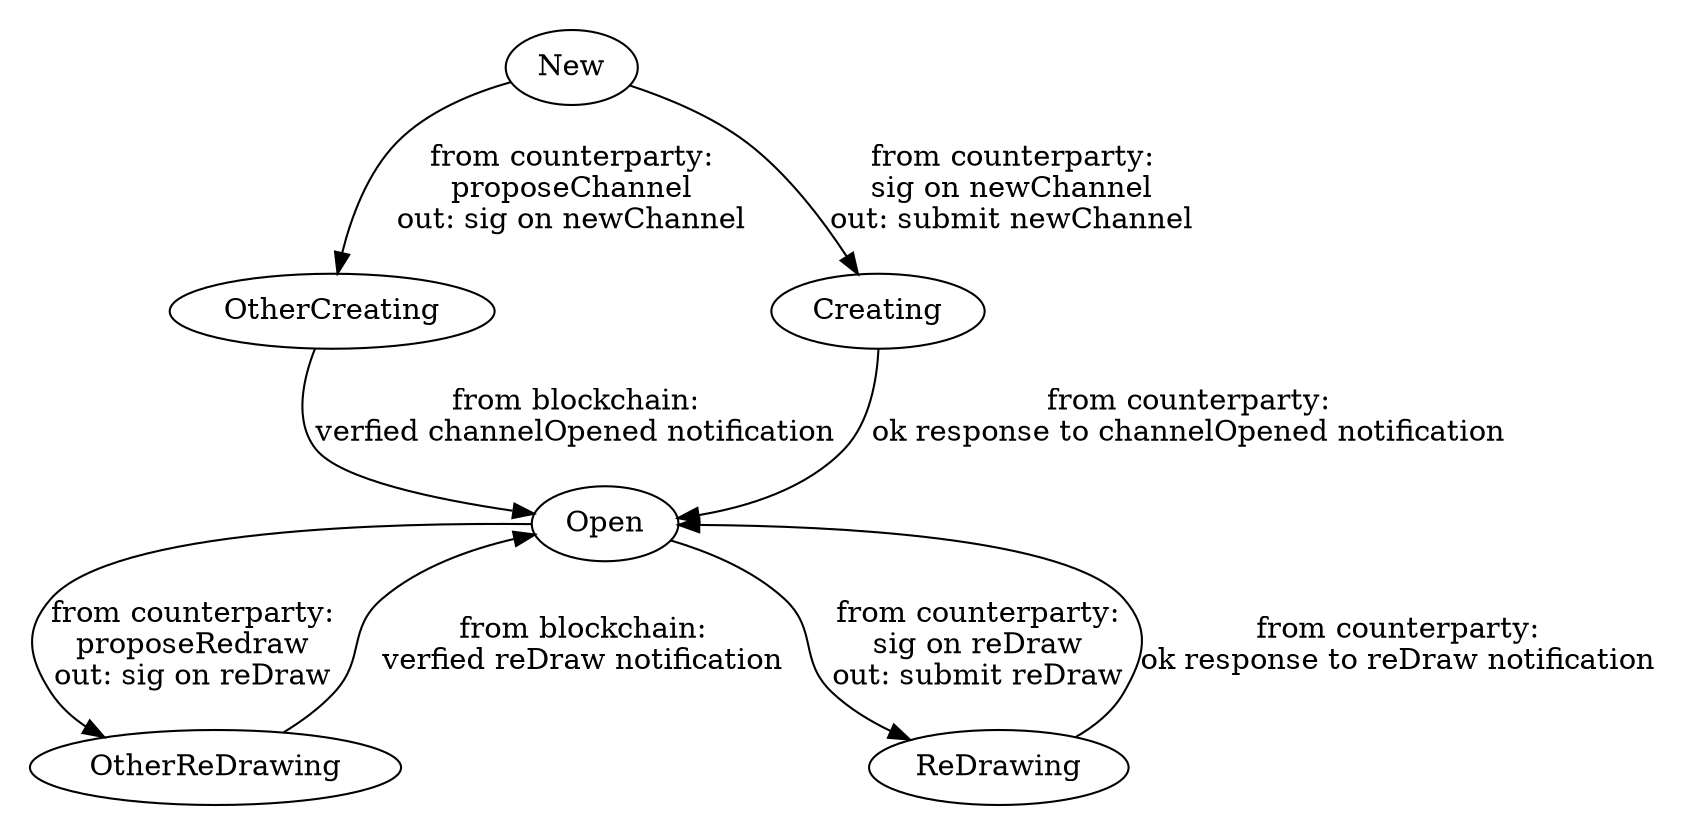 // command to render: dot state_machine.dot -Tsvg -o state_machine.svg
digraph G {
    pad=0.2

    New -> OtherCreating [ label="from counterparty:\nproposeChannel\nout: sig on newChannel" ];
    New -> Creating [ label="from counterparty:\nsig on newChannel\nout: submit newChannel" ];
    Creating -> Open [ label="from counterparty:\nok response to channelOpened notification" ];
    OtherCreating -> Open [ label="from blockchain:\nverfied channelOpened notification" ];

    Open -> OtherReDrawing [ label="from counterparty:\nproposeRedraw\nout: sig on reDraw" ];
    Open -> ReDrawing [ label="from counterparty:\nsig on reDraw\nout: submit reDraw" ];
    ReDrawing -> Open [ label="from counterparty:\nok response to reDraw notification" ];
    OtherReDrawing -> Open [ label="from blockchain:\nverfied reDraw notification" ];

    // New -> OtherProposing [ label="from counterparty:\nproposeChannel" ];
    // Proposing -> OtherCreating [ label="from user:\nfillChannel" ];
    // OtherProposing -> OtherCreating [ label="internal:\nproposeTimer" ];
    // OtherProposing -> Creating [ label="from user:\nfillChannel\nout: " ];
    // OtherCreating -> Open [ label="from chain:\nchannelOpened" ];
    // OtherCreating -> New [ label="internal:\nnewChannel expiration" ];
    // Creating -> New [ label="internal:\nnewChannel expiration" ];
    // Open -> Creating [ label="from counterparty:\nnewChannel\n(as response to proposal)" ];
}